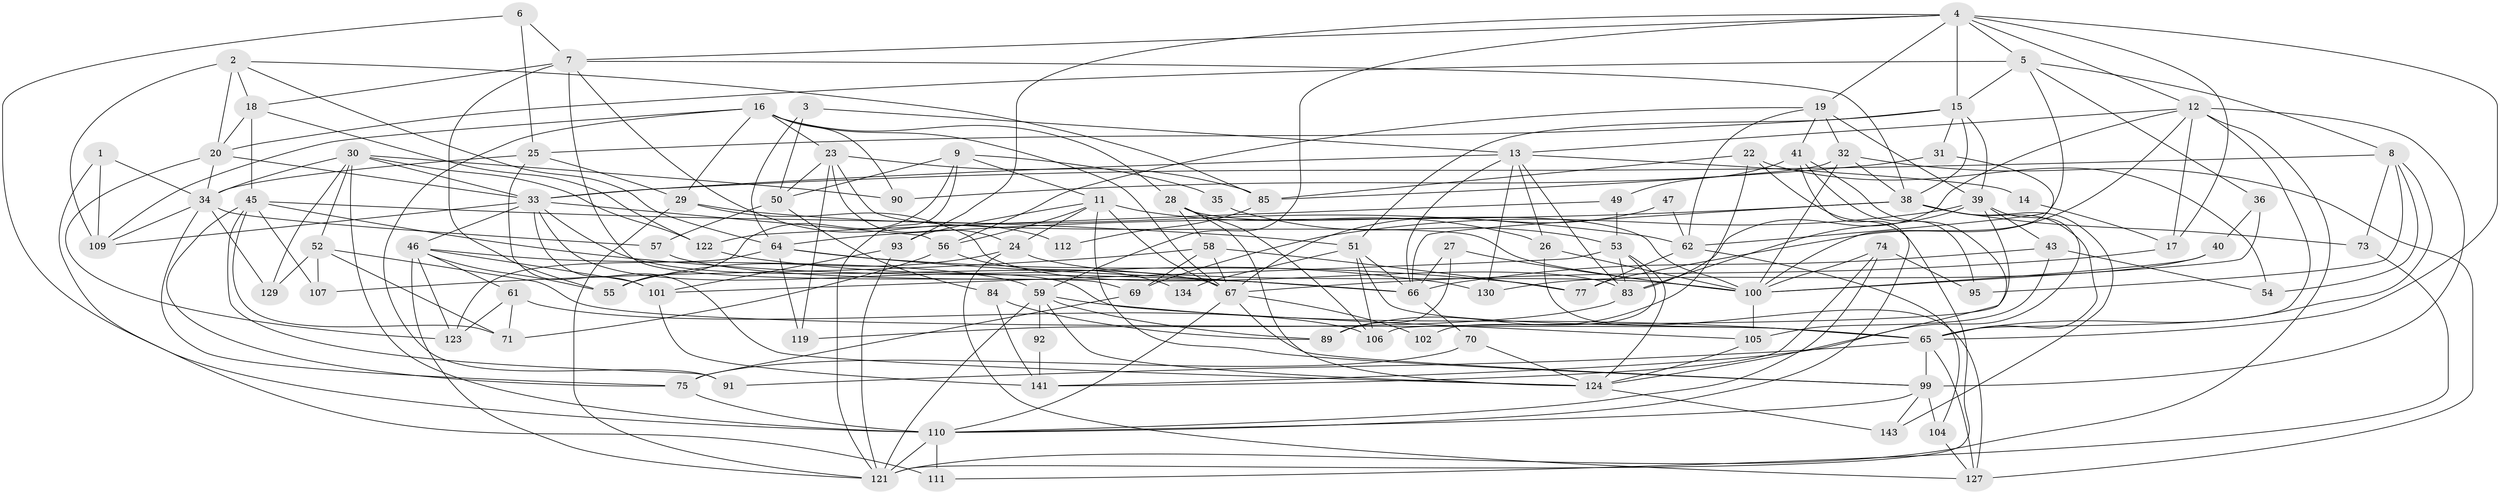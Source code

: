 // Generated by graph-tools (version 1.1) at 2025/24/03/03/25 07:24:00]
// undirected, 98 vertices, 244 edges
graph export_dot {
graph [start="1"]
  node [color=gray90,style=filled];
  1;
  2 [super="+44"];
  3;
  4 [super="+113"];
  5 [super="+98"];
  6;
  7 [super="+96"];
  8 [super="+10"];
  9 [super="+108"];
  11 [super="+37"];
  12 [super="+48"];
  13 [super="+21"];
  14;
  15 [super="+125"];
  16 [super="+97"];
  17;
  18;
  19 [super="+87"];
  20;
  22 [super="+145"];
  23;
  24 [super="+94"];
  25 [super="+139"];
  26 [super="+120"];
  27;
  28 [super="+60"];
  29 [super="+76"];
  30 [super="+103"];
  31;
  32 [super="+80"];
  33 [super="+42"];
  34 [super="+142"];
  35;
  36;
  38 [super="+63"];
  39;
  40;
  41 [super="+88"];
  43 [super="+81"];
  45 [super="+135"];
  46 [super="+138"];
  47;
  49;
  50 [super="+82"];
  51;
  52 [super="+131"];
  53;
  54;
  55 [super="+79"];
  56 [super="+132"];
  57;
  58 [super="+86"];
  59 [super="+72"];
  61 [super="+148"];
  62;
  64 [super="+68"];
  65 [super="+136"];
  66 [super="+118"];
  67 [super="+128"];
  69;
  70;
  71;
  73;
  74;
  75 [super="+78"];
  77;
  83 [super="+140"];
  84;
  85 [super="+133"];
  89 [super="+116"];
  90;
  91;
  92;
  93 [super="+147"];
  95;
  99 [super="+115"];
  100 [super="+137"];
  101;
  102;
  104;
  105;
  106;
  107;
  109 [super="+117"];
  110 [super="+114"];
  111 [super="+126"];
  112;
  119;
  121 [super="+146"];
  122;
  123;
  124 [super="+144"];
  127;
  129;
  130;
  134;
  141;
  143;
  1 -- 34;
  1 -- 109;
  1 -- 111;
  2 -- 18;
  2 -- 20 [weight=2];
  2 -- 109;
  2 -- 85;
  2 -- 64;
  3 -- 64;
  3 -- 13;
  3 -- 50;
  4 -- 5;
  4 -- 17;
  4 -- 65;
  4 -- 59;
  4 -- 12;
  4 -- 19;
  4 -- 7;
  4 -- 93;
  4 -- 15;
  5 -- 8;
  5 -- 20;
  5 -- 36;
  5 -- 62;
  5 -- 15;
  6 -- 25;
  6 -- 110;
  6 -- 7;
  7 -- 55;
  7 -- 18;
  7 -- 69;
  7 -- 112;
  7 -- 38;
  8 -- 95;
  8 -- 65;
  8 -- 33;
  8 -- 54;
  8 -- 73;
  9 -- 11;
  9 -- 121;
  9 -- 50;
  9 -- 35;
  9 -- 55;
  11 -- 93;
  11 -- 67;
  11 -- 56;
  11 -- 24;
  11 -- 99;
  11 -- 26;
  12 -- 121;
  12 -- 17;
  12 -- 77;
  12 -- 83;
  12 -- 13;
  12 -- 99;
  12 -- 65;
  13 -- 14;
  13 -- 66;
  13 -- 26;
  13 -- 130;
  13 -- 33;
  13 -- 83;
  14 -- 17;
  15 -- 51;
  15 -- 31;
  15 -- 25;
  15 -- 38;
  15 -- 39;
  16 -- 67;
  16 -- 28;
  16 -- 90;
  16 -- 109;
  16 -- 23;
  16 -- 91;
  16 -- 29;
  17 -- 67;
  18 -- 20;
  18 -- 122;
  18 -- 45;
  19 -- 56;
  19 -- 32;
  19 -- 39;
  19 -- 41;
  19 -- 62;
  20 -- 123;
  20 -- 33;
  20 -- 34;
  22 -- 85;
  22 -- 54;
  22 -- 89;
  22 -- 121;
  23 -- 119;
  23 -- 100;
  23 -- 85;
  23 -- 24;
  23 -- 50;
  24 -- 127;
  24 -- 55;
  24 -- 100;
  25 -- 29;
  25 -- 101;
  25 -- 34;
  26 -- 100;
  26 -- 127;
  27 -- 100;
  27 -- 89;
  27 -- 66;
  28 -- 106;
  28 -- 58;
  28 -- 100;
  28 -- 124;
  29 -- 83;
  29 -- 62;
  29 -- 121;
  30 -- 34;
  30 -- 110;
  30 -- 33;
  30 -- 129;
  30 -- 52;
  30 -- 122;
  30 -- 90;
  31 -- 90;
  31 -- 100;
  32 -- 85;
  32 -- 100;
  32 -- 38;
  32 -- 127;
  33 -- 105;
  33 -- 67;
  33 -- 46;
  33 -- 56;
  33 -- 109;
  33 -- 124;
  34 -- 75;
  34 -- 57;
  34 -- 129;
  34 -- 109;
  35 -- 53;
  36 -- 100;
  36 -- 40;
  38 -- 73;
  38 -- 64;
  38 -- 66;
  38 -- 143;
  38 -- 65;
  39 -- 69;
  39 -- 43;
  39 -- 83;
  39 -- 106;
  39 -- 141;
  40 -- 100;
  40 -- 130;
  41 -- 124;
  41 -- 49;
  41 -- 95;
  41 -- 110;
  43 -- 105;
  43 -- 54;
  43 -- 66;
  45 -- 51;
  45 -- 71;
  45 -- 75;
  45 -- 66;
  45 -- 91;
  45 -- 107;
  46 -- 123;
  46 -- 101;
  46 -- 55;
  46 -- 59;
  46 -- 121;
  46 -- 61;
  47 -- 62;
  47 -- 67;
  49 -- 53;
  49 -- 122;
  50 -- 84;
  50 -- 57;
  51 -- 65;
  51 -- 66;
  51 -- 106;
  51 -- 134;
  52 -- 129;
  52 -- 107;
  52 -- 71;
  52 -- 65;
  53 -- 101;
  53 -- 83;
  53 -- 102;
  53 -- 124;
  56 -- 134;
  56 -- 71;
  57 -- 66;
  58 -- 67;
  58 -- 69;
  58 -- 107;
  58 -- 77;
  59 -- 89 [weight=2];
  59 -- 121;
  59 -- 92;
  59 -- 124;
  59 -- 65;
  61 -- 71;
  61 -- 106;
  61 -- 123;
  62 -- 77;
  62 -- 104;
  64 -- 119;
  64 -- 66;
  64 -- 123;
  64 -- 77;
  65 -- 91;
  65 -- 127;
  65 -- 99;
  66 -- 70;
  67 -- 99;
  67 -- 110;
  67 -- 102;
  69 -- 75;
  70 -- 75;
  70 -- 124;
  73 -- 111;
  74 -- 141;
  74 -- 110;
  74 -- 95;
  74 -- 100;
  75 -- 110;
  83 -- 119;
  84 -- 141;
  84 -- 89;
  85 -- 112;
  92 -- 141;
  93 -- 101;
  93 -- 121;
  99 -- 104;
  99 -- 143;
  99 -- 110;
  100 -- 105;
  101 -- 141;
  104 -- 127;
  105 -- 124;
  110 -- 111;
  110 -- 121;
  122 -- 130;
  124 -- 143;
}
